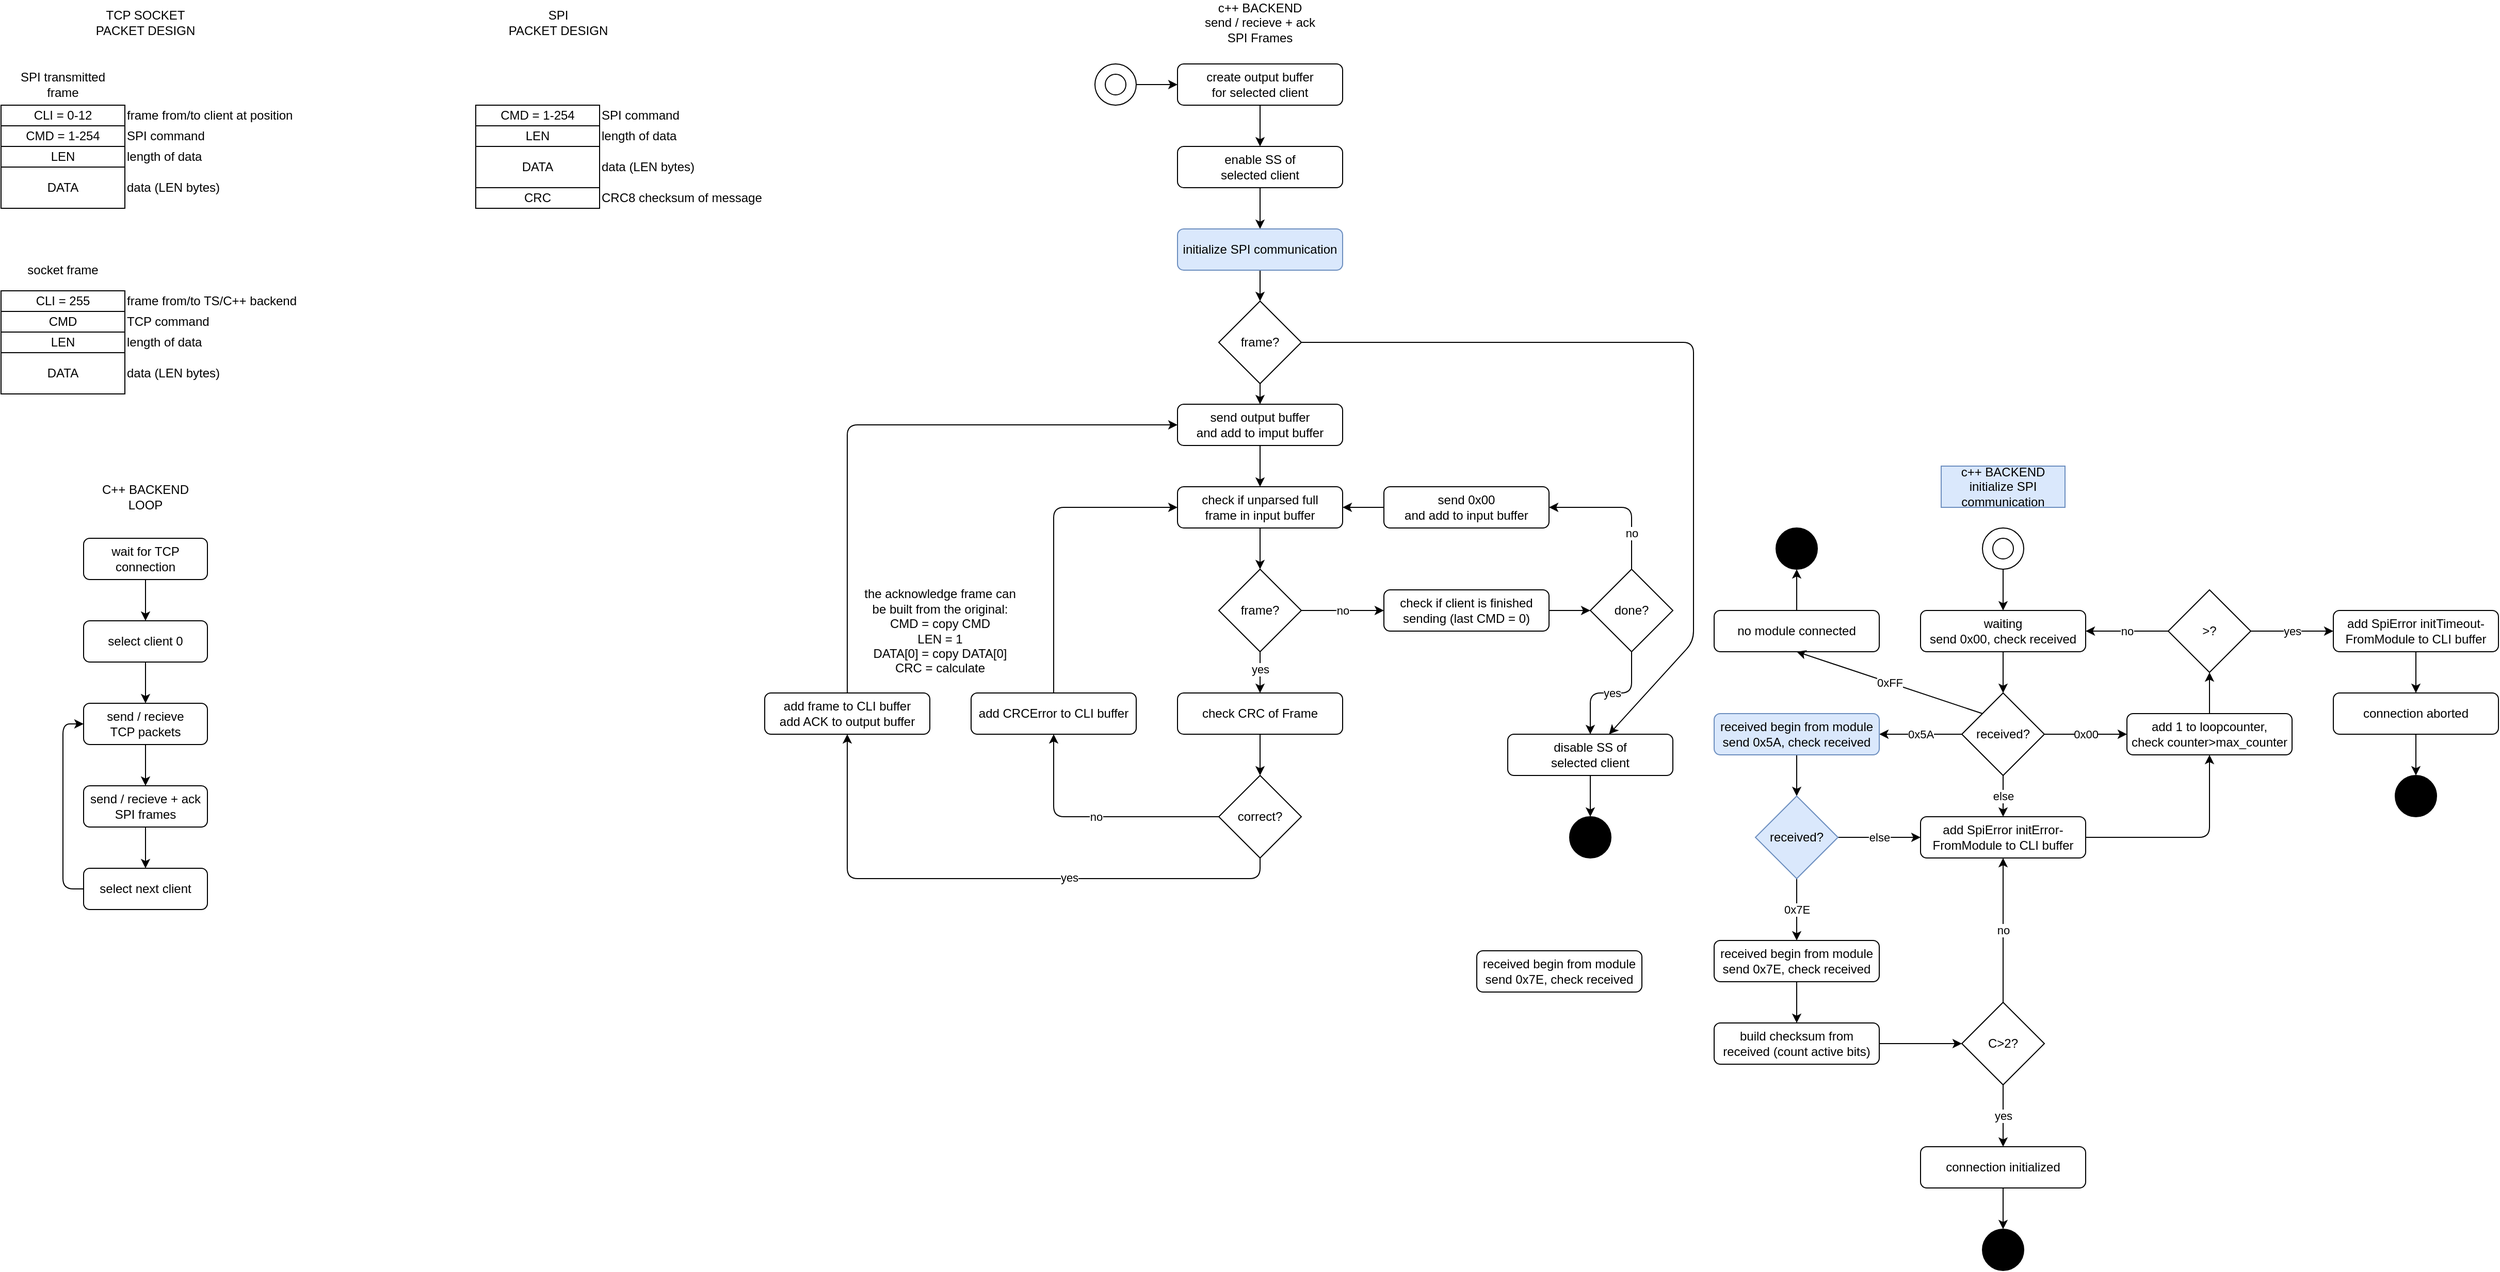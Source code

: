 <mxfile>
    <diagram id="L3LeyZYmJhXIgWYbi_pd" name="Page-1">
        <mxGraphModel dx="1782" dy="1983" grid="1" gridSize="10" guides="1" tooltips="1" connect="1" arrows="1" fold="1" page="1" pageScale="1" pageWidth="827" pageHeight="1169" math="0" shadow="0">
            <root>
                <mxCell id="0"/>
                <mxCell id="1" parent="0"/>
                <mxCell id="2" value="CMD = 1-254" style="rounded=0;whiteSpace=wrap;html=1;fillColor=none;" parent="1" vertex="1">
                    <mxGeometry x="20" y="140" width="120" height="20" as="geometry"/>
                </mxCell>
                <mxCell id="3" value="TCP SOCKET&lt;br&gt;PACKET DESIGN" style="rounded=0;whiteSpace=wrap;html=1;fillColor=none;strokeColor=none;" parent="1" vertex="1">
                    <mxGeometry x="100" y="20" width="120" height="40" as="geometry"/>
                </mxCell>
                <mxCell id="4" value="LEN" style="rounded=0;whiteSpace=wrap;html=1;fillColor=none;" parent="1" vertex="1">
                    <mxGeometry x="20" y="160" width="120" height="20" as="geometry"/>
                </mxCell>
                <mxCell id="5" value="DATA" style="rounded=0;whiteSpace=wrap;html=1;fillColor=none;" parent="1" vertex="1">
                    <mxGeometry x="20" y="180" width="120" height="40" as="geometry"/>
                </mxCell>
                <mxCell id="6" value="CLI = 0-12" style="rounded=0;whiteSpace=wrap;html=1;fillColor=none;" parent="1" vertex="1">
                    <mxGeometry x="20" y="120" width="120" height="20" as="geometry"/>
                </mxCell>
                <mxCell id="7" value="SPI transmitted&lt;br&gt;frame" style="rounded=0;whiteSpace=wrap;html=1;fillColor=none;strokeColor=none;" parent="1" vertex="1">
                    <mxGeometry x="20" y="80" width="120" height="40" as="geometry"/>
                </mxCell>
                <mxCell id="8" value="CMD" style="rounded=0;whiteSpace=wrap;html=1;fillColor=none;" parent="1" vertex="1">
                    <mxGeometry x="20" y="320" width="120" height="20" as="geometry"/>
                </mxCell>
                <mxCell id="9" value="LEN" style="rounded=0;whiteSpace=wrap;html=1;fillColor=none;" parent="1" vertex="1">
                    <mxGeometry x="20" y="340" width="120" height="20" as="geometry"/>
                </mxCell>
                <mxCell id="10" value="DATA" style="rounded=0;whiteSpace=wrap;html=1;fillColor=none;" parent="1" vertex="1">
                    <mxGeometry x="20" y="360" width="120" height="40" as="geometry"/>
                </mxCell>
                <mxCell id="11" value="CLI = 255" style="rounded=0;whiteSpace=wrap;html=1;fillColor=none;" parent="1" vertex="1">
                    <mxGeometry x="20" y="300" width="120" height="20" as="geometry"/>
                </mxCell>
                <mxCell id="12" value="socket frame" style="rounded=0;whiteSpace=wrap;html=1;fillColor=none;strokeColor=none;" parent="1" vertex="1">
                    <mxGeometry x="20" y="260" width="120" height="40" as="geometry"/>
                </mxCell>
                <mxCell id="13" value="frame from/to client at position" style="rounded=0;whiteSpace=wrap;html=1;fillColor=none;strokeColor=none;align=left;" parent="1" vertex="1">
                    <mxGeometry x="140" y="120" width="220" height="20" as="geometry"/>
                </mxCell>
                <mxCell id="14" value="SPI command" style="rounded=0;whiteSpace=wrap;html=1;fillColor=none;strokeColor=none;align=left;" parent="1" vertex="1">
                    <mxGeometry x="140" y="140" width="220" height="20" as="geometry"/>
                </mxCell>
                <mxCell id="15" value="length of data" style="rounded=0;whiteSpace=wrap;html=1;fillColor=none;strokeColor=none;align=left;" parent="1" vertex="1">
                    <mxGeometry x="140" y="160" width="220" height="20" as="geometry"/>
                </mxCell>
                <mxCell id="16" value="data (LEN bytes)" style="rounded=0;whiteSpace=wrap;html=1;fillColor=none;strokeColor=none;align=left;" parent="1" vertex="1">
                    <mxGeometry x="140" y="180" width="220" height="40" as="geometry"/>
                </mxCell>
                <mxCell id="17" value="TCP command" style="rounded=0;whiteSpace=wrap;html=1;fillColor=none;strokeColor=none;align=left;" parent="1" vertex="1">
                    <mxGeometry x="140" y="320" width="220" height="20" as="geometry"/>
                </mxCell>
                <mxCell id="18" value="frame from/to TS/C++ backend" style="rounded=0;whiteSpace=wrap;html=1;fillColor=none;strokeColor=none;align=left;" parent="1" vertex="1">
                    <mxGeometry x="140" y="300" width="220" height="20" as="geometry"/>
                </mxCell>
                <mxCell id="19" value="length of data" style="rounded=0;whiteSpace=wrap;html=1;fillColor=none;strokeColor=none;align=left;" parent="1" vertex="1">
                    <mxGeometry x="140" y="340" width="220" height="20" as="geometry"/>
                </mxCell>
                <mxCell id="20" value="data (LEN bytes)" style="rounded=0;whiteSpace=wrap;html=1;fillColor=none;strokeColor=none;align=left;" parent="1" vertex="1">
                    <mxGeometry x="140" y="360" width="220" height="40" as="geometry"/>
                </mxCell>
                <mxCell id="21" value="SPI&lt;br&gt;PACKET DESIGN" style="rounded=0;whiteSpace=wrap;html=1;fillColor=none;strokeColor=none;" parent="1" vertex="1">
                    <mxGeometry x="500" y="20" width="120" height="40" as="geometry"/>
                </mxCell>
                <mxCell id="22" value="CMD = 1-254" style="rounded=0;whiteSpace=wrap;html=1;fillColor=none;" parent="1" vertex="1">
                    <mxGeometry x="480" y="120" width="120" height="20" as="geometry"/>
                </mxCell>
                <mxCell id="23" value="LEN" style="rounded=0;whiteSpace=wrap;html=1;fillColor=none;" parent="1" vertex="1">
                    <mxGeometry x="480" y="140" width="120" height="20" as="geometry"/>
                </mxCell>
                <mxCell id="24" value="DATA" style="rounded=0;whiteSpace=wrap;html=1;fillColor=none;" parent="1" vertex="1">
                    <mxGeometry x="480" y="160" width="120" height="40" as="geometry"/>
                </mxCell>
                <mxCell id="25" value="SPI command" style="rounded=0;whiteSpace=wrap;html=1;fillColor=none;strokeColor=none;align=left;" parent="1" vertex="1">
                    <mxGeometry x="600" y="120" width="220" height="20" as="geometry"/>
                </mxCell>
                <mxCell id="26" value="length of data" style="rounded=0;whiteSpace=wrap;html=1;fillColor=none;strokeColor=none;align=left;" parent="1" vertex="1">
                    <mxGeometry x="600" y="140" width="220" height="20" as="geometry"/>
                </mxCell>
                <mxCell id="27" value="data (LEN bytes)" style="rounded=0;whiteSpace=wrap;html=1;fillColor=none;strokeColor=none;align=left;" parent="1" vertex="1">
                    <mxGeometry x="600" y="160" width="220" height="40" as="geometry"/>
                </mxCell>
                <mxCell id="28" value="CRC" style="rounded=0;whiteSpace=wrap;html=1;fillColor=none;" parent="1" vertex="1">
                    <mxGeometry x="480" y="200" width="120" height="20" as="geometry"/>
                </mxCell>
                <mxCell id="29" value="CRC8 checksum of message" style="rounded=0;whiteSpace=wrap;html=1;fillColor=none;strokeColor=none;align=left;" parent="1" vertex="1">
                    <mxGeometry x="600" y="200" width="220" height="20" as="geometry"/>
                </mxCell>
                <mxCell id="30" style="edgeStyle=orthogonalEdgeStyle;html=1;exitX=0.5;exitY=1;exitDx=0;exitDy=0;entryX=0.5;entryY=0;entryDx=0;entryDy=0;" parent="1" source="31" target="34" edge="1">
                    <mxGeometry relative="1" as="geometry"/>
                </mxCell>
                <mxCell id="31" value="wait for TCP connection" style="rounded=1;whiteSpace=wrap;html=1;fillColor=none;" parent="1" vertex="1">
                    <mxGeometry x="100" y="540" width="120" height="40" as="geometry"/>
                </mxCell>
                <mxCell id="32" value="C++ BACKEND LOOP" style="rounded=0;whiteSpace=wrap;html=1;fillColor=none;strokeColor=none;" parent="1" vertex="1">
                    <mxGeometry x="100" y="480" width="120" height="40" as="geometry"/>
                </mxCell>
                <mxCell id="33" style="edgeStyle=orthogonalEdgeStyle;html=1;exitX=0.5;exitY=1;exitDx=0;exitDy=0;entryX=0.5;entryY=0;entryDx=0;entryDy=0;" parent="1" source="34" target="36" edge="1">
                    <mxGeometry relative="1" as="geometry"/>
                </mxCell>
                <mxCell id="34" value="select client 0" style="rounded=1;whiteSpace=wrap;html=1;fillColor=none;" parent="1" vertex="1">
                    <mxGeometry x="100" y="620" width="120" height="40" as="geometry"/>
                </mxCell>
                <mxCell id="35" style="edgeStyle=orthogonalEdgeStyle;html=1;exitX=0.5;exitY=1;exitDx=0;exitDy=0;entryX=0.5;entryY=0;entryDx=0;entryDy=0;" parent="1" source="36" target="38" edge="1">
                    <mxGeometry relative="1" as="geometry"/>
                </mxCell>
                <mxCell id="36" value="send / recieve&lt;br&gt;TCP packets" style="rounded=1;whiteSpace=wrap;html=1;fillColor=none;" parent="1" vertex="1">
                    <mxGeometry x="100" y="700" width="120" height="40" as="geometry"/>
                </mxCell>
                <mxCell id="37" style="edgeStyle=orthogonalEdgeStyle;html=1;exitX=0.5;exitY=1;exitDx=0;exitDy=0;entryX=0.5;entryY=0;entryDx=0;entryDy=0;" parent="1" source="38" target="40" edge="1">
                    <mxGeometry relative="1" as="geometry"/>
                </mxCell>
                <mxCell id="38" value="send / recieve + ack&lt;br&gt;SPI frames" style="rounded=1;whiteSpace=wrap;html=1;fillColor=none;" parent="1" vertex="1">
                    <mxGeometry x="100" y="780" width="120" height="40" as="geometry"/>
                </mxCell>
                <mxCell id="39" style="edgeStyle=orthogonalEdgeStyle;html=1;exitX=0;exitY=0.5;exitDx=0;exitDy=0;entryX=0;entryY=0.5;entryDx=0;entryDy=0;" parent="1" source="40" target="36" edge="1">
                    <mxGeometry relative="1" as="geometry">
                        <Array as="points">
                            <mxPoint x="80" y="880"/>
                            <mxPoint x="80" y="720"/>
                        </Array>
                    </mxGeometry>
                </mxCell>
                <mxCell id="40" value="select next client" style="rounded=1;whiteSpace=wrap;html=1;fillColor=none;" parent="1" vertex="1">
                    <mxGeometry x="100" y="860" width="120" height="40" as="geometry"/>
                </mxCell>
                <mxCell id="41" value="c++ BACKEND&lt;br&gt;send / recieve + ack&lt;br&gt;SPI Frames" style="rounded=0;whiteSpace=wrap;html=1;fillColor=none;strokeColor=none;" parent="1" vertex="1">
                    <mxGeometry x="1180" y="20" width="120" height="40" as="geometry"/>
                </mxCell>
                <mxCell id="42" style="edgeStyle=orthogonalEdgeStyle;html=1;exitX=0.5;exitY=1;exitDx=0;exitDy=0;entryX=0.5;entryY=0;entryDx=0;entryDy=0;" parent="1" source="43" target="45" edge="1">
                    <mxGeometry relative="1" as="geometry"/>
                </mxCell>
                <mxCell id="43" value="create output buffer&lt;br&gt;for selected client" style="rounded=1;whiteSpace=wrap;html=1;fillColor=none;" parent="1" vertex="1">
                    <mxGeometry x="1160" y="80" width="160" height="40" as="geometry"/>
                </mxCell>
                <mxCell id="44" style="edgeStyle=orthogonalEdgeStyle;html=1;exitX=0.5;exitY=1;exitDx=0;exitDy=0;entryX=0.5;entryY=0;entryDx=0;entryDy=0;" parent="1" source="45" target="51" edge="1">
                    <mxGeometry relative="1" as="geometry"/>
                </mxCell>
                <mxCell id="45" value="enable SS of &lt;br&gt;selected client" style="rounded=1;whiteSpace=wrap;html=1;fillColor=none;" parent="1" vertex="1">
                    <mxGeometry x="1160" y="160" width="160" height="40" as="geometry"/>
                </mxCell>
                <mxCell id="46" style="edgeStyle=orthogonalEdgeStyle;html=1;exitX=0.5;exitY=1;exitDx=0;exitDy=0;entryX=0.5;entryY=0;entryDx=0;entryDy=0;" parent="1" source="47" target="80" edge="1">
                    <mxGeometry relative="1" as="geometry"/>
                </mxCell>
                <mxCell id="47" value="disable SS of &lt;br&gt;selected client" style="rounded=1;whiteSpace=wrap;html=1;fillColor=none;" parent="1" vertex="1">
                    <mxGeometry x="1480" y="730" width="160" height="40" as="geometry"/>
                </mxCell>
                <mxCell id="48" style="edgeStyle=orthogonalEdgeStyle;html=1;exitX=0.5;exitY=1;exitDx=0;exitDy=0;entryX=0.5;entryY=0;entryDx=0;entryDy=0;" parent="1" source="49" target="76" edge="1">
                    <mxGeometry relative="1" as="geometry"/>
                </mxCell>
                <mxCell id="49" value="send output buffer&lt;br&gt;and add to imput buffer" style="rounded=1;whiteSpace=wrap;html=1;fillColor=none;" parent="1" vertex="1">
                    <mxGeometry x="1160" y="410" width="160" height="40" as="geometry"/>
                </mxCell>
                <mxCell id="122" style="edgeStyle=none;html=1;" parent="1" source="51" target="120" edge="1">
                    <mxGeometry relative="1" as="geometry"/>
                </mxCell>
                <mxCell id="51" value="initialize SPI communication" style="rounded=1;whiteSpace=wrap;html=1;fillColor=#dae8fc;strokeColor=#6c8ebf;" parent="1" vertex="1">
                    <mxGeometry x="1160" y="240" width="160" height="40" as="geometry"/>
                </mxCell>
                <mxCell id="53" style="edgeStyle=orthogonalEdgeStyle;html=1;exitX=0.5;exitY=1;exitDx=0;exitDy=0;entryX=0.5;entryY=0;entryDx=0;entryDy=0;" parent="1" source="74" target="58" edge="1">
                    <mxGeometry relative="1" as="geometry">
                        <mxPoint x="1240" y="930.0" as="sourcePoint"/>
                    </mxGeometry>
                </mxCell>
                <mxCell id="54" value="yes" style="edgeLabel;html=1;align=center;verticalAlign=middle;resizable=0;points=[];" parent="53" vertex="1" connectable="0">
                    <mxGeometry x="-0.142" relative="1" as="geometry">
                        <mxPoint as="offset"/>
                    </mxGeometry>
                </mxCell>
                <mxCell id="55" style="edgeStyle=orthogonalEdgeStyle;html=1;exitX=0;exitY=0.5;exitDx=0;exitDy=0;" parent="1" source="56" target="76" edge="1">
                    <mxGeometry relative="1" as="geometry"/>
                </mxCell>
                <mxCell id="56" value="send 0x00&lt;br&gt;and add to input buffer" style="rounded=1;whiteSpace=wrap;html=1;fillColor=none;" parent="1" vertex="1">
                    <mxGeometry x="1360" y="490" width="160" height="40" as="geometry"/>
                </mxCell>
                <mxCell id="57" style="edgeStyle=orthogonalEdgeStyle;html=1;exitX=0.5;exitY=1;exitDx=0;exitDy=0;entryX=0.5;entryY=0;entryDx=0;entryDy=0;" parent="1" source="58" target="63" edge="1">
                    <mxGeometry relative="1" as="geometry"/>
                </mxCell>
                <mxCell id="58" value="check CRC of Frame" style="rounded=1;whiteSpace=wrap;html=1;fillColor=none;" parent="1" vertex="1">
                    <mxGeometry x="1160" y="690" width="160" height="40" as="geometry"/>
                </mxCell>
                <mxCell id="59" style="edgeStyle=orthogonalEdgeStyle;html=1;exitX=0.5;exitY=1;exitDx=0;exitDy=0;entryX=0.5;entryY=1;entryDx=0;entryDy=0;" parent="1" source="63" target="65" edge="1">
                    <mxGeometry relative="1" as="geometry">
                        <Array as="points">
                            <mxPoint x="1240" y="870"/>
                            <mxPoint x="840" y="870"/>
                        </Array>
                    </mxGeometry>
                </mxCell>
                <mxCell id="60" value="yes" style="edgeLabel;html=1;align=center;verticalAlign=middle;resizable=0;points=[];" parent="59" vertex="1" connectable="0">
                    <mxGeometry x="-0.268" y="-1" relative="1" as="geometry">
                        <mxPoint as="offset"/>
                    </mxGeometry>
                </mxCell>
                <mxCell id="61" style="edgeStyle=orthogonalEdgeStyle;html=1;exitX=0;exitY=0.5;exitDx=0;exitDy=0;entryX=0.5;entryY=1;entryDx=0;entryDy=0;" parent="1" source="63" target="85" edge="1">
                    <mxGeometry relative="1" as="geometry"/>
                </mxCell>
                <mxCell id="62" value="no" style="edgeLabel;html=1;align=center;verticalAlign=middle;resizable=0;points=[];" parent="61" vertex="1" connectable="0">
                    <mxGeometry x="0.114" relative="1" as="geometry">
                        <mxPoint x="14" as="offset"/>
                    </mxGeometry>
                </mxCell>
                <mxCell id="63" value="correct?" style="rhombus;whiteSpace=wrap;html=1;fillColor=none;" parent="1" vertex="1">
                    <mxGeometry x="1200" y="770" width="80" height="80" as="geometry"/>
                </mxCell>
                <mxCell id="64" style="edgeStyle=orthogonalEdgeStyle;html=1;exitX=0.5;exitY=0;exitDx=0;exitDy=0;entryX=0;entryY=0.5;entryDx=0;entryDy=0;" parent="1" source="65" target="49" edge="1">
                    <mxGeometry relative="1" as="geometry"/>
                </mxCell>
                <mxCell id="65" value="add frame to CLI buffer&lt;br&gt;add ACK to output buffer" style="rounded=1;whiteSpace=wrap;html=1;fillColor=none;" parent="1" vertex="1">
                    <mxGeometry x="760" y="690" width="160" height="40" as="geometry"/>
                </mxCell>
                <mxCell id="66" value="the acknowledge frame can be built from the original:&lt;br&gt;CMD = copy CMD&lt;br&gt;LEN = 1&lt;br&gt;DATA[0] = copy DATA[0]&lt;br&gt;CRC = calculate&lt;br&gt;" style="text;html=1;strokeColor=none;fillColor=none;align=center;verticalAlign=middle;whiteSpace=wrap;rounded=0;" parent="1" vertex="1">
                    <mxGeometry x="850" y="580" width="160" height="100" as="geometry"/>
                </mxCell>
                <mxCell id="67" style="edgeStyle=orthogonalEdgeStyle;html=1;exitX=0.5;exitY=0;exitDx=0;exitDy=0;entryX=1;entryY=0.5;entryDx=0;entryDy=0;" parent="1" source="71" target="56" edge="1">
                    <mxGeometry relative="1" as="geometry"/>
                </mxCell>
                <mxCell id="68" value="no" style="edgeLabel;html=1;align=center;verticalAlign=middle;resizable=0;points=[];" parent="67" vertex="1" connectable="0">
                    <mxGeometry x="-0.491" y="-2" relative="1" as="geometry">
                        <mxPoint x="-2" as="offset"/>
                    </mxGeometry>
                </mxCell>
                <mxCell id="69" style="edgeStyle=orthogonalEdgeStyle;html=1;exitX=0.5;exitY=1;exitDx=0;exitDy=0;" parent="1" source="71" target="47" edge="1">
                    <mxGeometry relative="1" as="geometry"/>
                </mxCell>
                <mxCell id="70" value="yes" style="edgeLabel;html=1;align=center;verticalAlign=middle;resizable=0;points=[];" parent="69" vertex="1" connectable="0">
                    <mxGeometry x="-0.143" y="2" relative="1" as="geometry">
                        <mxPoint x="-8" y="-2" as="offset"/>
                    </mxGeometry>
                </mxCell>
                <mxCell id="71" value="done?" style="rhombus;whiteSpace=wrap;html=1;fillColor=none;" parent="1" vertex="1">
                    <mxGeometry x="1560" y="570" width="80" height="80" as="geometry"/>
                </mxCell>
                <mxCell id="72" style="edgeStyle=orthogonalEdgeStyle;html=1;exitX=1;exitY=0.5;exitDx=0;exitDy=0;" parent="1" source="74" target="78" edge="1">
                    <mxGeometry relative="1" as="geometry"/>
                </mxCell>
                <mxCell id="73" value="no" style="edgeLabel;html=1;align=center;verticalAlign=middle;resizable=0;points=[];" parent="72" vertex="1" connectable="0">
                    <mxGeometry x="-0.325" y="-2" relative="1" as="geometry">
                        <mxPoint x="13" y="-2" as="offset"/>
                    </mxGeometry>
                </mxCell>
                <mxCell id="74" value="frame?" style="rhombus;whiteSpace=wrap;html=1;fillColor=none;" parent="1" vertex="1">
                    <mxGeometry x="1200" y="570" width="80" height="80" as="geometry"/>
                </mxCell>
                <mxCell id="75" style="edgeStyle=orthogonalEdgeStyle;html=1;exitX=0.5;exitY=1;exitDx=0;exitDy=0;entryX=0.5;entryY=0;entryDx=0;entryDy=0;" parent="1" source="76" target="74" edge="1">
                    <mxGeometry relative="1" as="geometry"/>
                </mxCell>
                <mxCell id="76" value="check if unparsed full &lt;br&gt;frame in input buffer" style="rounded=1;whiteSpace=wrap;html=1;fillColor=none;" parent="1" vertex="1">
                    <mxGeometry x="1160" y="490" width="160" height="40" as="geometry"/>
                </mxCell>
                <mxCell id="77" style="edgeStyle=orthogonalEdgeStyle;html=1;exitX=1;exitY=0.5;exitDx=0;exitDy=0;entryX=0;entryY=0.5;entryDx=0;entryDy=0;" parent="1" source="78" target="71" edge="1">
                    <mxGeometry relative="1" as="geometry"/>
                </mxCell>
                <mxCell id="78" value="check if client is finished sending (last CMD = 0)" style="rounded=1;whiteSpace=wrap;html=1;fillColor=none;" parent="1" vertex="1">
                    <mxGeometry x="1360" y="590" width="160" height="40" as="geometry"/>
                </mxCell>
                <mxCell id="79" style="edgeStyle=orthogonalEdgeStyle;html=1;exitX=1;exitY=0.5;exitDx=0;exitDy=0;entryX=0;entryY=0.5;entryDx=0;entryDy=0;" parent="1" source="82" target="43" edge="1">
                    <mxGeometry relative="1" as="geometry"/>
                </mxCell>
                <mxCell id="80" value="" style="ellipse;whiteSpace=wrap;html=1;aspect=fixed;fillColor=#000000;" parent="1" vertex="1">
                    <mxGeometry x="1540" y="810" width="40" height="40" as="geometry"/>
                </mxCell>
                <mxCell id="81" value="" style="group" parent="1" vertex="1" connectable="0">
                    <mxGeometry x="1080" y="80" width="40" height="40" as="geometry"/>
                </mxCell>
                <mxCell id="82" value="" style="ellipse;whiteSpace=wrap;html=1;aspect=fixed;fillColor=none;" parent="81" vertex="1">
                    <mxGeometry width="40" height="40" as="geometry"/>
                </mxCell>
                <mxCell id="83" value="" style="ellipse;whiteSpace=wrap;html=1;aspect=fixed;fillColor=none;" parent="81" vertex="1">
                    <mxGeometry x="10" y="10" width="20" height="20" as="geometry"/>
                </mxCell>
                <mxCell id="84" style="edgeStyle=orthogonalEdgeStyle;html=1;exitX=0.5;exitY=0;exitDx=0;exitDy=0;entryX=0;entryY=0.5;entryDx=0;entryDy=0;" parent="1" source="85" target="76" edge="1">
                    <mxGeometry relative="1" as="geometry"/>
                </mxCell>
                <mxCell id="85" value="add CRCError to CLI buffer" style="rounded=1;whiteSpace=wrap;html=1;fillColor=none;" parent="1" vertex="1">
                    <mxGeometry x="960" y="690" width="160" height="40" as="geometry"/>
                </mxCell>
                <mxCell id="87" value="" style="group" parent="1" vertex="1" connectable="0">
                    <mxGeometry x="1940" y="530" width="40" height="40" as="geometry"/>
                </mxCell>
                <mxCell id="88" value="" style="ellipse;whiteSpace=wrap;html=1;aspect=fixed;fillColor=none;" parent="87" vertex="1">
                    <mxGeometry width="40" height="40" as="geometry"/>
                </mxCell>
                <mxCell id="89" value="" style="ellipse;whiteSpace=wrap;html=1;aspect=fixed;fillColor=none;" parent="87" vertex="1">
                    <mxGeometry x="10" y="10" width="20" height="20" as="geometry"/>
                </mxCell>
                <mxCell id="90" style="edgeStyle=none;html=1;exitX=0.5;exitY=1;exitDx=0;exitDy=0;" parent="1" source="91" target="96" edge="1">
                    <mxGeometry relative="1" as="geometry"/>
                </mxCell>
                <mxCell id="91" value="waiting&lt;br&gt;send 0x00, check received" style="rounded=1;whiteSpace=wrap;html=1;fillColor=none;" parent="1" vertex="1">
                    <mxGeometry x="1880" y="610" width="160" height="40" as="geometry"/>
                </mxCell>
                <mxCell id="92" style="edgeStyle=none;html=1;exitX=0.5;exitY=1;exitDx=0;exitDy=0;entryX=0.5;entryY=0;entryDx=0;entryDy=0;" parent="1" source="88" target="91" edge="1">
                    <mxGeometry relative="1" as="geometry"/>
                </mxCell>
                <mxCell id="93" value="0x5A" style="edgeStyle=none;html=1;" parent="1" source="96" target="98" edge="1">
                    <mxGeometry relative="1" as="geometry"/>
                </mxCell>
                <mxCell id="94" value="else" style="edgeStyle=none;html=1;" parent="1" source="96" target="100" edge="1">
                    <mxGeometry relative="1" as="geometry">
                        <Array as="points"/>
                    </mxGeometry>
                </mxCell>
                <mxCell id="95" value="0x00" style="edgeStyle=none;html=1;" parent="1" source="96" target="111" edge="1">
                    <mxGeometry relative="1" as="geometry"/>
                </mxCell>
                <mxCell id="125" value="0xFF" style="edgeStyle=none;html=1;exitX=0;exitY=0;exitDx=0;exitDy=0;entryX=0.5;entryY=1;entryDx=0;entryDy=0;" parent="1" source="96" target="124" edge="1">
                    <mxGeometry relative="1" as="geometry"/>
                </mxCell>
                <mxCell id="96" value="received?" style="rhombus;whiteSpace=wrap;html=1;fillColor=none;" parent="1" vertex="1">
                    <mxGeometry x="1920" y="690" width="80" height="80" as="geometry"/>
                </mxCell>
                <mxCell id="131" style="edgeStyle=none;html=1;" parent="1" source="98" target="130" edge="1">
                    <mxGeometry relative="1" as="geometry"/>
                </mxCell>
                <mxCell id="98" value="received begin from module&lt;br&gt;send 0x5A, check received" style="rounded=1;whiteSpace=wrap;html=1;fillColor=#dae8fc;strokeColor=#6c8ebf;" parent="1" vertex="1">
                    <mxGeometry x="1680" y="710" width="160" height="40" as="geometry"/>
                </mxCell>
                <mxCell id="99" style="edgeStyle=none;html=1;" parent="1" source="100" target="111" edge="1">
                    <mxGeometry relative="1" as="geometry">
                        <Array as="points">
                            <mxPoint x="2160" y="830"/>
                        </Array>
                    </mxGeometry>
                </mxCell>
                <mxCell id="100" value="add SpiError initError-FromModule to CLI buffer" style="rounded=1;whiteSpace=wrap;html=1;" parent="1" vertex="1">
                    <mxGeometry x="1880" y="810" width="160" height="40" as="geometry"/>
                </mxCell>
                <mxCell id="101" value="c++ BACKEND&lt;br&gt;initialize SPI communication" style="rounded=0;whiteSpace=wrap;html=1;fillColor=#dae8fc;strokeColor=#6c8ebf;" parent="1" vertex="1">
                    <mxGeometry x="1900" y="470" width="120" height="40" as="geometry"/>
                </mxCell>
                <mxCell id="102" value="yes" style="edgeStyle=none;html=1;" parent="1" source="104" target="106" edge="1">
                    <mxGeometry relative="1" as="geometry"/>
                </mxCell>
                <mxCell id="103" value="no" style="edgeStyle=none;html=1;" parent="1" source="104" target="100" edge="1">
                    <mxGeometry relative="1" as="geometry">
                        <Array as="points">
                            <mxPoint x="1960" y="930"/>
                        </Array>
                    </mxGeometry>
                </mxCell>
                <mxCell id="104" value="C&amp;gt;2?" style="rhombus;whiteSpace=wrap;html=1;fillColor=none;" parent="1" vertex="1">
                    <mxGeometry x="1920" y="990" width="80" height="80" as="geometry"/>
                </mxCell>
                <mxCell id="105" style="edgeStyle=none;html=1;exitX=0.5;exitY=1;exitDx=0;exitDy=0;" parent="1" source="106" target="109" edge="1">
                    <mxGeometry relative="1" as="geometry"/>
                </mxCell>
                <mxCell id="106" value="connection initialized" style="rounded=1;whiteSpace=wrap;html=1;" parent="1" vertex="1">
                    <mxGeometry x="1880" y="1130" width="160" height="40" as="geometry"/>
                </mxCell>
                <mxCell id="107" style="edgeStyle=none;html=1;" parent="1" source="108" target="104" edge="1">
                    <mxGeometry relative="1" as="geometry"/>
                </mxCell>
                <mxCell id="108" value="build checksum from received (count active bits)" style="rounded=1;whiteSpace=wrap;html=1;" parent="1" vertex="1">
                    <mxGeometry x="1680" y="1010" width="160" height="40" as="geometry"/>
                </mxCell>
                <mxCell id="109" value="" style="ellipse;whiteSpace=wrap;html=1;aspect=fixed;fillColor=#000000;" parent="1" vertex="1">
                    <mxGeometry x="1940" y="1210" width="40" height="40" as="geometry"/>
                </mxCell>
                <mxCell id="110" style="edgeStyle=none;html=1;" parent="1" source="111" target="114" edge="1">
                    <mxGeometry relative="1" as="geometry"/>
                </mxCell>
                <mxCell id="111" value="add 1 to loopcounter,&lt;br&gt;check counter&amp;gt;max_counter" style="rounded=1;whiteSpace=wrap;html=1;fillColor=none;" parent="1" vertex="1">
                    <mxGeometry x="2080" y="710" width="160" height="40" as="geometry"/>
                </mxCell>
                <mxCell id="112" value="no" style="edgeStyle=none;html=1;" parent="1" source="114" target="91" edge="1">
                    <mxGeometry relative="1" as="geometry"/>
                </mxCell>
                <mxCell id="113" value="yes" style="edgeStyle=none;html=1;" parent="1" source="114" target="116" edge="1">
                    <mxGeometry relative="1" as="geometry"/>
                </mxCell>
                <mxCell id="114" value="&amp;gt;?" style="rhombus;whiteSpace=wrap;html=1;fillColor=none;" parent="1" vertex="1">
                    <mxGeometry x="2120" y="590" width="80" height="80" as="geometry"/>
                </mxCell>
                <mxCell id="115" style="edgeStyle=none;html=1;" parent="1" source="116" target="119" edge="1">
                    <mxGeometry relative="1" as="geometry"/>
                </mxCell>
                <mxCell id="116" value="add SpiError initTimeout-FromModule to CLI buffer" style="rounded=1;whiteSpace=wrap;html=1;fillColor=none;" parent="1" vertex="1">
                    <mxGeometry x="2280" y="610" width="160" height="40" as="geometry"/>
                </mxCell>
                <mxCell id="117" value="" style="ellipse;whiteSpace=wrap;html=1;aspect=fixed;fillColor=#000000;" parent="1" vertex="1">
                    <mxGeometry x="2340" y="770" width="40" height="40" as="geometry"/>
                </mxCell>
                <mxCell id="118" style="edgeStyle=none;html=1;" parent="1" source="119" target="117" edge="1">
                    <mxGeometry relative="1" as="geometry"/>
                </mxCell>
                <mxCell id="119" value="connection aborted" style="rounded=1;whiteSpace=wrap;html=1;" parent="1" vertex="1">
                    <mxGeometry x="2280" y="690" width="160" height="40" as="geometry"/>
                </mxCell>
                <mxCell id="121" style="edgeStyle=none;html=1;" parent="1" source="120" target="49" edge="1">
                    <mxGeometry relative="1" as="geometry"/>
                </mxCell>
                <mxCell id="123" style="edgeStyle=none;html=1;" parent="1" source="120" target="47" edge="1">
                    <mxGeometry relative="1" as="geometry">
                        <mxPoint x="1360" y="350" as="targetPoint"/>
                        <Array as="points">
                            <mxPoint x="1660" y="350"/>
                            <mxPoint x="1660" y="640"/>
                        </Array>
                    </mxGeometry>
                </mxCell>
                <mxCell id="120" value="frame?" style="rhombus;whiteSpace=wrap;html=1;fillColor=none;" parent="1" vertex="1">
                    <mxGeometry x="1200" y="310" width="80" height="80" as="geometry"/>
                </mxCell>
                <mxCell id="127" style="edgeStyle=none;html=1;exitX=0.5;exitY=0;exitDx=0;exitDy=0;entryX=0.5;entryY=1;entryDx=0;entryDy=0;" parent="1" source="124" target="126" edge="1">
                    <mxGeometry relative="1" as="geometry"/>
                </mxCell>
                <mxCell id="124" value="no module connected" style="rounded=1;whiteSpace=wrap;html=1;fillColor=none;" parent="1" vertex="1">
                    <mxGeometry x="1680" y="610" width="160" height="40" as="geometry"/>
                </mxCell>
                <mxCell id="126" value="" style="ellipse;whiteSpace=wrap;html=1;aspect=fixed;fillColor=#000000;" parent="1" vertex="1">
                    <mxGeometry x="1740" y="530" width="40" height="40" as="geometry"/>
                </mxCell>
                <mxCell id="134" style="edgeStyle=none;html=1;" parent="1" source="128" target="108" edge="1">
                    <mxGeometry relative="1" as="geometry"/>
                </mxCell>
                <mxCell id="128" value="received begin from module&lt;br&gt;send 0x7E, check received" style="rounded=1;whiteSpace=wrap;html=1;" parent="1" vertex="1">
                    <mxGeometry x="1680" y="930" width="160" height="40" as="geometry"/>
                </mxCell>
                <mxCell id="129" value="received begin from module&lt;br&gt;send 0x7E, check received" style="rounded=1;whiteSpace=wrap;html=1;" parent="1" vertex="1">
                    <mxGeometry x="1450" y="940" width="160" height="40" as="geometry"/>
                </mxCell>
                <mxCell id="132" value="else" style="edgeStyle=none;html=1;" parent="1" source="130" target="100" edge="1">
                    <mxGeometry relative="1" as="geometry"/>
                </mxCell>
                <mxCell id="133" value="0x7E" style="edgeStyle=none;html=1;entryX=0.5;entryY=0;entryDx=0;entryDy=0;" parent="1" source="130" target="128" edge="1">
                    <mxGeometry relative="1" as="geometry"/>
                </mxCell>
                <mxCell id="130" value="received?" style="rhombus;whiteSpace=wrap;html=1;fillColor=#dae8fc;strokeColor=#6c8ebf;" parent="1" vertex="1">
                    <mxGeometry x="1720" y="790" width="80" height="80" as="geometry"/>
                </mxCell>
            </root>
        </mxGraphModel>
    </diagram>
</mxfile>